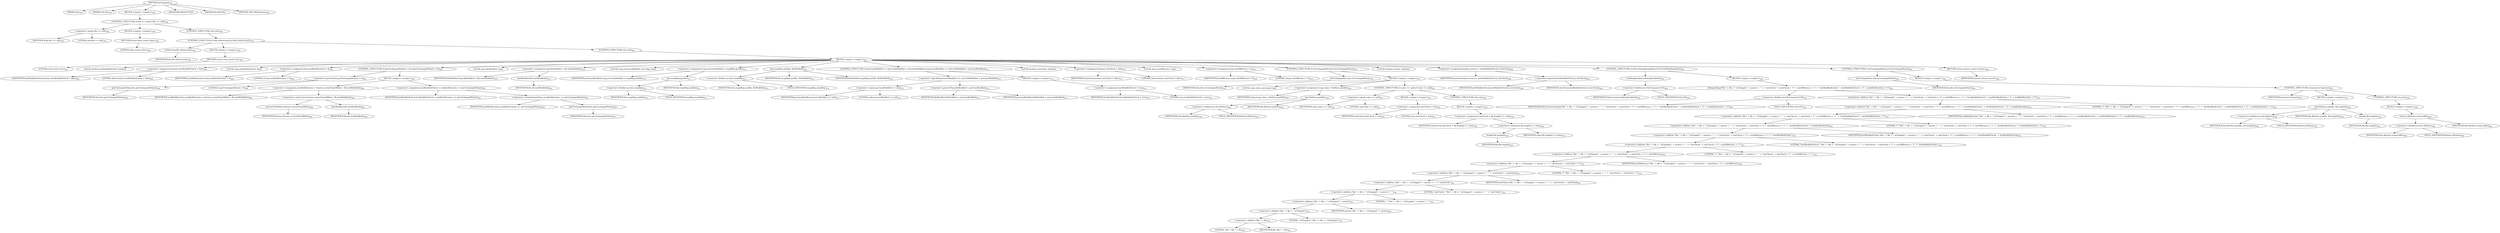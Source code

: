digraph "isChanged" {  
"472" [label = <(METHOD,isChanged)<SUB>195</SUB>> ]
"25" [label = <(PARAM,this)<SUB>195</SUB>> ]
"473" [label = <(PARAM,File file)<SUB>195</SUB>> ]
"474" [label = <(BLOCK,&lt;empty&gt;,&lt;empty&gt;)<SUB>195</SUB>> ]
"475" [label = <(CONTROL_STRUCTURE,if (file == null),if (file == null))<SUB>196</SUB>> ]
"476" [label = <(&lt;operator&gt;.equals,file == null)<SUB>196</SUB>> ]
"477" [label = <(IDENTIFIER,file,file == null)<SUB>196</SUB>> ]
"478" [label = <(LITERAL,null,file == null)<SUB>196</SUB>> ]
"479" [label = <(BLOCK,&lt;empty&gt;,&lt;empty&gt;)<SUB>196</SUB>> ]
"480" [label = <(RETURN,return false;,return false;)<SUB>198</SUB>> ]
"481" [label = <(LITERAL,false,return false;)<SUB>198</SUB>> ]
"482" [label = <(CONTROL_STRUCTURE,else,else)<SUB>199</SUB>> ]
"483" [label = <(CONTROL_STRUCTURE,if (file.isDirectory()),if (file.isDirectory()))<SUB>199</SUB>> ]
"484" [label = <(isDirectory,file.isDirectory())<SUB>199</SUB>> ]
"485" [label = <(IDENTIFIER,file,file.isDirectory())<SUB>199</SUB>> ]
"486" [label = <(BLOCK,&lt;empty&gt;,&lt;empty&gt;)<SUB>199</SUB>> ]
"487" [label = <(RETURN,return true;,return true;)<SUB>201</SUB>> ]
"488" [label = <(LITERAL,true,return true;)<SUB>201</SUB>> ]
"489" [label = <(CONTROL_STRUCTURE,else,else)<SUB>202</SUB>> ]
"490" [label = <(BLOCK,&lt;empty&gt;,&lt;empty&gt;)<SUB>202</SUB>> ]
"491" [label = <(LOCAL,boolean lastModifiedCheck: boolean)> ]
"492" [label = <(&lt;operator&gt;.assignment,boolean lastModifiedCheck = false)<SUB>203</SUB>> ]
"493" [label = <(IDENTIFIER,lastModifiedCheck,boolean lastModifiedCheck = false)<SUB>203</SUB>> ]
"494" [label = <(LITERAL,false,boolean lastModifiedCheck = false)<SUB>203</SUB>> ]
"495" [label = <(LOCAL,long modifiedDuration: long)> ]
"496" [label = <(&lt;operator&gt;.assignment,long modifiedDuration = 0)<SUB>204</SUB>> ]
"497" [label = <(IDENTIFIER,modifiedDuration,long modifiedDuration = 0)<SUB>204</SUB>> ]
"498" [label = <(LITERAL,0,long modifiedDuration = 0)<SUB>204</SUB>> ]
"499" [label = <(CONTROL_STRUCTURE,if (getUnchangedDelay() &gt; 0),if (getUnchangedDelay() &gt; 0))<SUB>205</SUB>> ]
"500" [label = <(&lt;operator&gt;.greaterThan,getUnchangedDelay() &gt; 0)<SUB>205</SUB>> ]
"501" [label = <(getUnchangedDelay,this.getUnchangedDelay())<SUB>205</SUB>> ]
"24" [label = <(IDENTIFIER,this,this.getUnchangedDelay())<SUB>205</SUB>> ]
"502" [label = <(LITERAL,0,getUnchangedDelay() &gt; 0)<SUB>205</SUB>> ]
"503" [label = <(BLOCK,&lt;empty&gt;,&lt;empty&gt;)<SUB>205</SUB>> ]
"504" [label = <(&lt;operator&gt;.assignment,modifiedDuration = System.currentTimeMillis() - file.lastModified())<SUB>206</SUB>> ]
"505" [label = <(IDENTIFIER,modifiedDuration,modifiedDuration = System.currentTimeMillis() - file.lastModified())<SUB>206</SUB>> ]
"506" [label = <(&lt;operator&gt;.subtraction,System.currentTimeMillis() - file.lastModified())<SUB>206</SUB>> ]
"507" [label = <(currentTimeMillis,System.currentTimeMillis())<SUB>206</SUB>> ]
"508" [label = <(IDENTIFIER,System,System.currentTimeMillis())<SUB>206</SUB>> ]
"509" [label = <(lastModified,file.lastModified())<SUB>206</SUB>> ]
"510" [label = <(IDENTIFIER,file,file.lastModified())<SUB>206</SUB>> ]
"511" [label = <(&lt;operator&gt;.assignment,lastModifiedCheck = modifiedDuration &gt;= getUnchangedDelay())<SUB>207</SUB>> ]
"512" [label = <(IDENTIFIER,lastModifiedCheck,lastModifiedCheck = modifiedDuration &gt;= getUnchangedDelay())<SUB>207</SUB>> ]
"513" [label = <(&lt;operator&gt;.greaterEqualsThan,modifiedDuration &gt;= getUnchangedDelay())<SUB>207</SUB>> ]
"514" [label = <(IDENTIFIER,modifiedDuration,modifiedDuration &gt;= getUnchangedDelay())<SUB>207</SUB>> ]
"515" [label = <(getUnchangedDelay,this.getUnchangedDelay())<SUB>207</SUB>> ]
"26" [label = <(IDENTIFIER,this,this.getUnchangedDelay())<SUB>207</SUB>> ]
"516" [label = <(LOCAL,long fileModified: long)> ]
"517" [label = <(&lt;operator&gt;.assignment,long fileModified = file.lastModified())<SUB>210</SUB>> ]
"518" [label = <(IDENTIFIER,fileModified,long fileModified = file.lastModified())<SUB>210</SUB>> ]
"519" [label = <(lastModified,file.lastModified())<SUB>210</SUB>> ]
"520" [label = <(IDENTIFIER,file,file.lastModified())<SUB>210</SUB>> ]
"521" [label = <(LOCAL,Long previousModified: java.lang.Long)> ]
"522" [label = <(&lt;operator&gt;.assignment,Long previousModified = noopMap.get(file))<SUB>211</SUB>> ]
"523" [label = <(IDENTIFIER,previousModified,Long previousModified = noopMap.get(file))<SUB>211</SUB>> ]
"524" [label = <(get,noopMap.get(file))<SUB>211</SUB>> ]
"525" [label = <(&lt;operator&gt;.fieldAccess,this.noopMap)<SUB>211</SUB>> ]
"526" [label = <(IDENTIFIER,this,noopMap.get(file))<SUB>211</SUB>> ]
"527" [label = <(FIELD_IDENTIFIER,noopMap,noopMap)<SUB>211</SUB>> ]
"528" [label = <(IDENTIFIER,file,noopMap.get(file))<SUB>211</SUB>> ]
"529" [label = <(put,noopMap.put(file, fileModified))<SUB>212</SUB>> ]
"530" [label = <(&lt;operator&gt;.fieldAccess,this.noopMap)<SUB>212</SUB>> ]
"531" [label = <(IDENTIFIER,this,noopMap.put(file, fileModified))<SUB>212</SUB>> ]
"532" [label = <(FIELD_IDENTIFIER,noopMap,noopMap)<SUB>212</SUB>> ]
"533" [label = <(IDENTIFIER,file,noopMap.put(file, fileModified))<SUB>212</SUB>> ]
"534" [label = <(IDENTIFIER,fileModified,noopMap.put(file, fileModified))<SUB>212</SUB>> ]
"535" [label = <(CONTROL_STRUCTURE,if (previousModified == null || fileModified &gt; previousModified),if (previousModified == null || fileModified &gt; previousModified))<SUB>213</SUB>> ]
"536" [label = <(&lt;operator&gt;.logicalOr,previousModified == null || fileModified &gt; previousModified)<SUB>213</SUB>> ]
"537" [label = <(&lt;operator&gt;.equals,previousModified == null)<SUB>213</SUB>> ]
"538" [label = <(IDENTIFIER,previousModified,previousModified == null)<SUB>213</SUB>> ]
"539" [label = <(LITERAL,null,previousModified == null)<SUB>213</SUB>> ]
"540" [label = <(&lt;operator&gt;.greaterThan,fileModified &gt; previousModified)<SUB>213</SUB>> ]
"541" [label = <(IDENTIFIER,fileModified,fileModified &gt; previousModified)<SUB>213</SUB>> ]
"542" [label = <(IDENTIFIER,previousModified,fileModified &gt; previousModified)<SUB>213</SUB>> ]
"543" [label = <(BLOCK,&lt;empty&gt;,&lt;empty&gt;)<SUB>213</SUB>> ]
"544" [label = <(&lt;operator&gt;.assignment,lastModifiedCheck = true)<SUB>214</SUB>> ]
"545" [label = <(IDENTIFIER,lastModifiedCheck,lastModifiedCheck = true)<SUB>214</SUB>> ]
"546" [label = <(LITERAL,true,lastModifiedCheck = true)<SUB>214</SUB>> ]
"547" [label = <(LOCAL,boolean sizeCheck: boolean)> ]
"548" [label = <(&lt;operator&gt;.assignment,boolean sizeCheck = false)<SUB>217</SUB>> ]
"549" [label = <(IDENTIFIER,sizeCheck,boolean sizeCheck = false)<SUB>217</SUB>> ]
"550" [label = <(LITERAL,false,boolean sizeCheck = false)<SUB>217</SUB>> ]
"551" [label = <(LOCAL,long sizeDifference: long)> ]
"552" [label = <(&lt;operator&gt;.assignment,long sizeDifference = 0)<SUB>218</SUB>> ]
"553" [label = <(IDENTIFIER,sizeDifference,long sizeDifference = 0)<SUB>218</SUB>> ]
"554" [label = <(LITERAL,0,long sizeDifference = 0)<SUB>218</SUB>> ]
"555" [label = <(CONTROL_STRUCTURE,if (isUnchangedSize()),if (isUnchangedSize()))<SUB>219</SUB>> ]
"556" [label = <(isUnchangedSize,this.isUnchangedSize())<SUB>219</SUB>> ]
"27" [label = <(IDENTIFIER,this,this.isUnchangedSize())<SUB>219</SUB>> ]
"557" [label = <(BLOCK,&lt;empty&gt;,&lt;empty&gt;)<SUB>219</SUB>> ]
"558" [label = <(LOCAL,Long value: java.lang.Long)> ]
"559" [label = <(&lt;operator&gt;.assignment,Long value = fileSizes.get(file))<SUB>220</SUB>> ]
"560" [label = <(IDENTIFIER,value,Long value = fileSizes.get(file))<SUB>220</SUB>> ]
"561" [label = <(get,fileSizes.get(file))<SUB>220</SUB>> ]
"562" [label = <(&lt;operator&gt;.fieldAccess,this.fileSizes)<SUB>220</SUB>> ]
"563" [label = <(IDENTIFIER,this,fileSizes.get(file))<SUB>220</SUB>> ]
"564" [label = <(FIELD_IDENTIFIER,fileSizes,fileSizes)<SUB>220</SUB>> ]
"565" [label = <(IDENTIFIER,file,fileSizes.get(file))<SUB>220</SUB>> ]
"566" [label = <(CONTROL_STRUCTURE,if (value == null),if (value == null))<SUB>221</SUB>> ]
"567" [label = <(&lt;operator&gt;.equals,value == null)<SUB>221</SUB>> ]
"568" [label = <(IDENTIFIER,value,value == null)<SUB>221</SUB>> ]
"569" [label = <(LITERAL,null,value == null)<SUB>221</SUB>> ]
"570" [label = <(BLOCK,&lt;empty&gt;,&lt;empty&gt;)<SUB>221</SUB>> ]
"571" [label = <(&lt;operator&gt;.assignment,sizeCheck = true)<SUB>222</SUB>> ]
"572" [label = <(IDENTIFIER,sizeCheck,sizeCheck = true)<SUB>222</SUB>> ]
"573" [label = <(LITERAL,true,sizeCheck = true)<SUB>222</SUB>> ]
"574" [label = <(CONTROL_STRUCTURE,else,else)<SUB>223</SUB>> ]
"575" [label = <(BLOCK,&lt;empty&gt;,&lt;empty&gt;)<SUB>223</SUB>> ]
"576" [label = <(&lt;operator&gt;.assignment,sizeCheck = file.length() != value)<SUB>224</SUB>> ]
"577" [label = <(IDENTIFIER,sizeCheck,sizeCheck = file.length() != value)<SUB>224</SUB>> ]
"578" [label = <(&lt;operator&gt;.notEquals,file.length() != value)<SUB>224</SUB>> ]
"579" [label = <(length,file.length())<SUB>224</SUB>> ]
"580" [label = <(IDENTIFIER,file,file.length())<SUB>224</SUB>> ]
"581" [label = <(IDENTIFIER,value,file.length() != value)<SUB>224</SUB>> ]
"582" [label = <(LOCAL,boolean answer: boolean)> ]
"583" [label = <(&lt;operator&gt;.assignment,boolean answer = lastModifiedCheck || sizeCheck)<SUB>228</SUB>> ]
"584" [label = <(IDENTIFIER,answer,boolean answer = lastModifiedCheck || sizeCheck)<SUB>228</SUB>> ]
"585" [label = <(&lt;operator&gt;.logicalOr,lastModifiedCheck || sizeCheck)<SUB>228</SUB>> ]
"586" [label = <(IDENTIFIER,lastModifiedCheck,lastModifiedCheck || sizeCheck)<SUB>228</SUB>> ]
"587" [label = <(IDENTIFIER,sizeCheck,lastModifiedCheck || sizeCheck)<SUB>228</SUB>> ]
"588" [label = <(CONTROL_STRUCTURE,if (LOG.isDebugEnabled()),if (LOG.isDebugEnabled()))<SUB>230</SUB>> ]
"589" [label = <(isDebugEnabled,isDebugEnabled())<SUB>230</SUB>> ]
"590" [label = <(&lt;operator&gt;.fieldAccess,FileConsumer.LOG)<SUB>230</SUB>> ]
"591" [label = <(IDENTIFIER,FileConsumer,isDebugEnabled())<SUB>230</SUB>> ]
"592" [label = <(FIELD_IDENTIFIER,LOG,LOG)<SUB>230</SUB>> ]
"593" [label = <(BLOCK,&lt;empty&gt;,&lt;empty&gt;)<SUB>230</SUB>> ]
"594" [label = <(debug,debug(&quot;file:&quot; + file + &quot; isChanged:&quot; + answer + &quot; &quot; + &quot;sizeCheck:&quot; + sizeCheck + &quot;(&quot; + sizeDifference + &quot;) &quot; + &quot;lastModifiedCheck:&quot; + lastModifiedCheck + &quot;(&quot; + modifiedDuration + &quot;)&quot;))<SUB>231</SUB>> ]
"595" [label = <(&lt;operator&gt;.fieldAccess,FileConsumer.LOG)<SUB>231</SUB>> ]
"596" [label = <(IDENTIFIER,FileConsumer,debug(&quot;file:&quot; + file + &quot; isChanged:&quot; + answer + &quot; &quot; + &quot;sizeCheck:&quot; + sizeCheck + &quot;(&quot; + sizeDifference + &quot;) &quot; + &quot;lastModifiedCheck:&quot; + lastModifiedCheck + &quot;(&quot; + modifiedDuration + &quot;)&quot;))<SUB>231</SUB>> ]
"597" [label = <(FIELD_IDENTIFIER,LOG,LOG)<SUB>231</SUB>> ]
"598" [label = <(&lt;operator&gt;.addition,&quot;file:&quot; + file + &quot; isChanged:&quot; + answer + &quot; &quot; + &quot;sizeCheck:&quot; + sizeCheck + &quot;(&quot; + sizeDifference + &quot;) &quot; + &quot;lastModifiedCheck:&quot; + lastModifiedCheck + &quot;(&quot; + modifiedDuration + &quot;)&quot;)<SUB>231</SUB>> ]
"599" [label = <(&lt;operator&gt;.addition,&quot;file:&quot; + file + &quot; isChanged:&quot; + answer + &quot; &quot; + &quot;sizeCheck:&quot; + sizeCheck + &quot;(&quot; + sizeDifference + &quot;) &quot; + &quot;lastModifiedCheck:&quot; + lastModifiedCheck + &quot;(&quot; + modifiedDuration)<SUB>231</SUB>> ]
"600" [label = <(&lt;operator&gt;.addition,&quot;file:&quot; + file + &quot; isChanged:&quot; + answer + &quot; &quot; + &quot;sizeCheck:&quot; + sizeCheck + &quot;(&quot; + sizeDifference + &quot;) &quot; + &quot;lastModifiedCheck:&quot; + lastModifiedCheck + &quot;(&quot;)<SUB>231</SUB>> ]
"601" [label = <(&lt;operator&gt;.addition,&quot;file:&quot; + file + &quot; isChanged:&quot; + answer + &quot; &quot; + &quot;sizeCheck:&quot; + sizeCheck + &quot;(&quot; + sizeDifference + &quot;) &quot; + &quot;lastModifiedCheck:&quot; + lastModifiedCheck)<SUB>231</SUB>> ]
"602" [label = <(&lt;operator&gt;.addition,&quot;file:&quot; + file + &quot; isChanged:&quot; + answer + &quot; &quot; + &quot;sizeCheck:&quot; + sizeCheck + &quot;(&quot; + sizeDifference + &quot;) &quot; + &quot;lastModifiedCheck:&quot;)<SUB>231</SUB>> ]
"603" [label = <(&lt;operator&gt;.addition,&quot;file:&quot; + file + &quot; isChanged:&quot; + answer + &quot; &quot; + &quot;sizeCheck:&quot; + sizeCheck + &quot;(&quot; + sizeDifference + &quot;) &quot;)<SUB>231</SUB>> ]
"604" [label = <(&lt;operator&gt;.addition,&quot;file:&quot; + file + &quot; isChanged:&quot; + answer + &quot; &quot; + &quot;sizeCheck:&quot; + sizeCheck + &quot;(&quot; + sizeDifference)<SUB>231</SUB>> ]
"605" [label = <(&lt;operator&gt;.addition,&quot;file:&quot; + file + &quot; isChanged:&quot; + answer + &quot; &quot; + &quot;sizeCheck:&quot; + sizeCheck + &quot;(&quot;)<SUB>231</SUB>> ]
"606" [label = <(&lt;operator&gt;.addition,&quot;file:&quot; + file + &quot; isChanged:&quot; + answer + &quot; &quot; + &quot;sizeCheck:&quot; + sizeCheck)<SUB>231</SUB>> ]
"607" [label = <(&lt;operator&gt;.addition,&quot;file:&quot; + file + &quot; isChanged:&quot; + answer + &quot; &quot; + &quot;sizeCheck:&quot;)<SUB>231</SUB>> ]
"608" [label = <(&lt;operator&gt;.addition,&quot;file:&quot; + file + &quot; isChanged:&quot; + answer + &quot; &quot;)<SUB>231</SUB>> ]
"609" [label = <(&lt;operator&gt;.addition,&quot;file:&quot; + file + &quot; isChanged:&quot; + answer)<SUB>231</SUB>> ]
"610" [label = <(&lt;operator&gt;.addition,&quot;file:&quot; + file + &quot; isChanged:&quot;)<SUB>231</SUB>> ]
"611" [label = <(&lt;operator&gt;.addition,&quot;file:&quot; + file)<SUB>231</SUB>> ]
"612" [label = <(LITERAL,&quot;file:&quot;,&quot;file:&quot; + file)<SUB>231</SUB>> ]
"613" [label = <(IDENTIFIER,file,&quot;file:&quot; + file)<SUB>231</SUB>> ]
"614" [label = <(LITERAL,&quot; isChanged:&quot;,&quot;file:&quot; + file + &quot; isChanged:&quot;)<SUB>231</SUB>> ]
"615" [label = <(IDENTIFIER,answer,&quot;file:&quot; + file + &quot; isChanged:&quot; + answer)<SUB>231</SUB>> ]
"616" [label = <(LITERAL,&quot; &quot;,&quot;file:&quot; + file + &quot; isChanged:&quot; + answer + &quot; &quot;)<SUB>231</SUB>> ]
"617" [label = <(LITERAL,&quot;sizeCheck:&quot;,&quot;file:&quot; + file + &quot; isChanged:&quot; + answer + &quot; &quot; + &quot;sizeCheck:&quot;)<SUB>231</SUB>> ]
"618" [label = <(IDENTIFIER,sizeCheck,&quot;file:&quot; + file + &quot; isChanged:&quot; + answer + &quot; &quot; + &quot;sizeCheck:&quot; + sizeCheck)<SUB>231</SUB>> ]
"619" [label = <(LITERAL,&quot;(&quot;,&quot;file:&quot; + file + &quot; isChanged:&quot; + answer + &quot; &quot; + &quot;sizeCheck:&quot; + sizeCheck + &quot;(&quot;)<SUB>231</SUB>> ]
"620" [label = <(IDENTIFIER,sizeDifference,&quot;file:&quot; + file + &quot; isChanged:&quot; + answer + &quot; &quot; + &quot;sizeCheck:&quot; + sizeCheck + &quot;(&quot; + sizeDifference)<SUB>232</SUB>> ]
"621" [label = <(LITERAL,&quot;) &quot;,&quot;file:&quot; + file + &quot; isChanged:&quot; + answer + &quot; &quot; + &quot;sizeCheck:&quot; + sizeCheck + &quot;(&quot; + sizeDifference + &quot;) &quot;)<SUB>232</SUB>> ]
"622" [label = <(LITERAL,&quot;lastModifiedCheck:&quot;,&quot;file:&quot; + file + &quot; isChanged:&quot; + answer + &quot; &quot; + &quot;sizeCheck:&quot; + sizeCheck + &quot;(&quot; + sizeDifference + &quot;) &quot; + &quot;lastModifiedCheck:&quot;)<SUB>232</SUB>> ]
"623" [label = <(IDENTIFIER,lastModifiedCheck,&quot;file:&quot; + file + &quot; isChanged:&quot; + answer + &quot; &quot; + &quot;sizeCheck:&quot; + sizeCheck + &quot;(&quot; + sizeDifference + &quot;) &quot; + &quot;lastModifiedCheck:&quot; + lastModifiedCheck)<SUB>232</SUB>> ]
"624" [label = <(LITERAL,&quot;(&quot;,&quot;file:&quot; + file + &quot; isChanged:&quot; + answer + &quot; &quot; + &quot;sizeCheck:&quot; + sizeCheck + &quot;(&quot; + sizeDifference + &quot;) &quot; + &quot;lastModifiedCheck:&quot; + lastModifiedCheck + &quot;(&quot;)<SUB>232</SUB>> ]
"625" [label = <(IDENTIFIER,modifiedDuration,&quot;file:&quot; + file + &quot; isChanged:&quot; + answer + &quot; &quot; + &quot;sizeCheck:&quot; + sizeCheck + &quot;(&quot; + sizeDifference + &quot;) &quot; + &quot;lastModifiedCheck:&quot; + lastModifiedCheck + &quot;(&quot; + modifiedDuration)<SUB>233</SUB>> ]
"626" [label = <(LITERAL,&quot;)&quot;,&quot;file:&quot; + file + &quot; isChanged:&quot; + answer + &quot; &quot; + &quot;sizeCheck:&quot; + sizeCheck + &quot;(&quot; + sizeDifference + &quot;) &quot; + &quot;lastModifiedCheck:&quot; + lastModifiedCheck + &quot;(&quot; + modifiedDuration + &quot;)&quot;)<SUB>233</SUB>> ]
"627" [label = <(CONTROL_STRUCTURE,if (isUnchangedSize()),if (isUnchangedSize()))<SUB>236</SUB>> ]
"628" [label = <(isUnchangedSize,this.isUnchangedSize())<SUB>236</SUB>> ]
"28" [label = <(IDENTIFIER,this,this.isUnchangedSize())<SUB>236</SUB>> ]
"629" [label = <(BLOCK,&lt;empty&gt;,&lt;empty&gt;)<SUB>236</SUB>> ]
"630" [label = <(CONTROL_STRUCTURE,if (answer),if (answer))<SUB>237</SUB>> ]
"631" [label = <(IDENTIFIER,answer,if (answer))<SUB>237</SUB>> ]
"632" [label = <(BLOCK,&lt;empty&gt;,&lt;empty&gt;)<SUB>237</SUB>> ]
"633" [label = <(put,fileSizes.put(file, file.length()))<SUB>238</SUB>> ]
"634" [label = <(&lt;operator&gt;.fieldAccess,this.fileSizes)<SUB>238</SUB>> ]
"635" [label = <(IDENTIFIER,this,fileSizes.put(file, file.length()))<SUB>238</SUB>> ]
"636" [label = <(FIELD_IDENTIFIER,fileSizes,fileSizes)<SUB>238</SUB>> ]
"637" [label = <(IDENTIFIER,file,fileSizes.put(file, file.length()))<SUB>238</SUB>> ]
"638" [label = <(length,file.length())<SUB>238</SUB>> ]
"639" [label = <(IDENTIFIER,file,file.length())<SUB>238</SUB>> ]
"640" [label = <(CONTROL_STRUCTURE,else,else)<SUB>239</SUB>> ]
"641" [label = <(BLOCK,&lt;empty&gt;,&lt;empty&gt;)<SUB>239</SUB>> ]
"642" [label = <(remove,fileSizes.remove(file))<SUB>240</SUB>> ]
"643" [label = <(&lt;operator&gt;.fieldAccess,this.fileSizes)<SUB>240</SUB>> ]
"644" [label = <(IDENTIFIER,this,fileSizes.remove(file))<SUB>240</SUB>> ]
"645" [label = <(FIELD_IDENTIFIER,fileSizes,fileSizes)<SUB>240</SUB>> ]
"646" [label = <(IDENTIFIER,file,fileSizes.remove(file))<SUB>240</SUB>> ]
"647" [label = <(RETURN,return answer;,return answer;)<SUB>244</SUB>> ]
"648" [label = <(IDENTIFIER,answer,return answer;)<SUB>244</SUB>> ]
"649" [label = <(MODIFIER,PROTECTED)> ]
"650" [label = <(MODIFIER,VIRTUAL)> ]
"651" [label = <(METHOD_RETURN,boolean)<SUB>195</SUB>> ]
  "472" -> "25" 
  "472" -> "473" 
  "472" -> "474" 
  "472" -> "649" 
  "472" -> "650" 
  "472" -> "651" 
  "474" -> "475" 
  "475" -> "476" 
  "475" -> "479" 
  "475" -> "482" 
  "476" -> "477" 
  "476" -> "478" 
  "479" -> "480" 
  "480" -> "481" 
  "482" -> "483" 
  "483" -> "484" 
  "483" -> "486" 
  "483" -> "489" 
  "484" -> "485" 
  "486" -> "487" 
  "487" -> "488" 
  "489" -> "490" 
  "490" -> "491" 
  "490" -> "492" 
  "490" -> "495" 
  "490" -> "496" 
  "490" -> "499" 
  "490" -> "516" 
  "490" -> "517" 
  "490" -> "521" 
  "490" -> "522" 
  "490" -> "529" 
  "490" -> "535" 
  "490" -> "547" 
  "490" -> "548" 
  "490" -> "551" 
  "490" -> "552" 
  "490" -> "555" 
  "490" -> "582" 
  "490" -> "583" 
  "490" -> "588" 
  "490" -> "627" 
  "490" -> "647" 
  "492" -> "493" 
  "492" -> "494" 
  "496" -> "497" 
  "496" -> "498" 
  "499" -> "500" 
  "499" -> "503" 
  "500" -> "501" 
  "500" -> "502" 
  "501" -> "24" 
  "503" -> "504" 
  "503" -> "511" 
  "504" -> "505" 
  "504" -> "506" 
  "506" -> "507" 
  "506" -> "509" 
  "507" -> "508" 
  "509" -> "510" 
  "511" -> "512" 
  "511" -> "513" 
  "513" -> "514" 
  "513" -> "515" 
  "515" -> "26" 
  "517" -> "518" 
  "517" -> "519" 
  "519" -> "520" 
  "522" -> "523" 
  "522" -> "524" 
  "524" -> "525" 
  "524" -> "528" 
  "525" -> "526" 
  "525" -> "527" 
  "529" -> "530" 
  "529" -> "533" 
  "529" -> "534" 
  "530" -> "531" 
  "530" -> "532" 
  "535" -> "536" 
  "535" -> "543" 
  "536" -> "537" 
  "536" -> "540" 
  "537" -> "538" 
  "537" -> "539" 
  "540" -> "541" 
  "540" -> "542" 
  "543" -> "544" 
  "544" -> "545" 
  "544" -> "546" 
  "548" -> "549" 
  "548" -> "550" 
  "552" -> "553" 
  "552" -> "554" 
  "555" -> "556" 
  "555" -> "557" 
  "556" -> "27" 
  "557" -> "558" 
  "557" -> "559" 
  "557" -> "566" 
  "559" -> "560" 
  "559" -> "561" 
  "561" -> "562" 
  "561" -> "565" 
  "562" -> "563" 
  "562" -> "564" 
  "566" -> "567" 
  "566" -> "570" 
  "566" -> "574" 
  "567" -> "568" 
  "567" -> "569" 
  "570" -> "571" 
  "571" -> "572" 
  "571" -> "573" 
  "574" -> "575" 
  "575" -> "576" 
  "576" -> "577" 
  "576" -> "578" 
  "578" -> "579" 
  "578" -> "581" 
  "579" -> "580" 
  "583" -> "584" 
  "583" -> "585" 
  "585" -> "586" 
  "585" -> "587" 
  "588" -> "589" 
  "588" -> "593" 
  "589" -> "590" 
  "590" -> "591" 
  "590" -> "592" 
  "593" -> "594" 
  "594" -> "595" 
  "594" -> "598" 
  "595" -> "596" 
  "595" -> "597" 
  "598" -> "599" 
  "598" -> "626" 
  "599" -> "600" 
  "599" -> "625" 
  "600" -> "601" 
  "600" -> "624" 
  "601" -> "602" 
  "601" -> "623" 
  "602" -> "603" 
  "602" -> "622" 
  "603" -> "604" 
  "603" -> "621" 
  "604" -> "605" 
  "604" -> "620" 
  "605" -> "606" 
  "605" -> "619" 
  "606" -> "607" 
  "606" -> "618" 
  "607" -> "608" 
  "607" -> "617" 
  "608" -> "609" 
  "608" -> "616" 
  "609" -> "610" 
  "609" -> "615" 
  "610" -> "611" 
  "610" -> "614" 
  "611" -> "612" 
  "611" -> "613" 
  "627" -> "628" 
  "627" -> "629" 
  "628" -> "28" 
  "629" -> "630" 
  "630" -> "631" 
  "630" -> "632" 
  "630" -> "640" 
  "632" -> "633" 
  "633" -> "634" 
  "633" -> "637" 
  "633" -> "638" 
  "634" -> "635" 
  "634" -> "636" 
  "638" -> "639" 
  "640" -> "641" 
  "641" -> "642" 
  "642" -> "643" 
  "642" -> "646" 
  "643" -> "644" 
  "643" -> "645" 
  "647" -> "648" 
}
